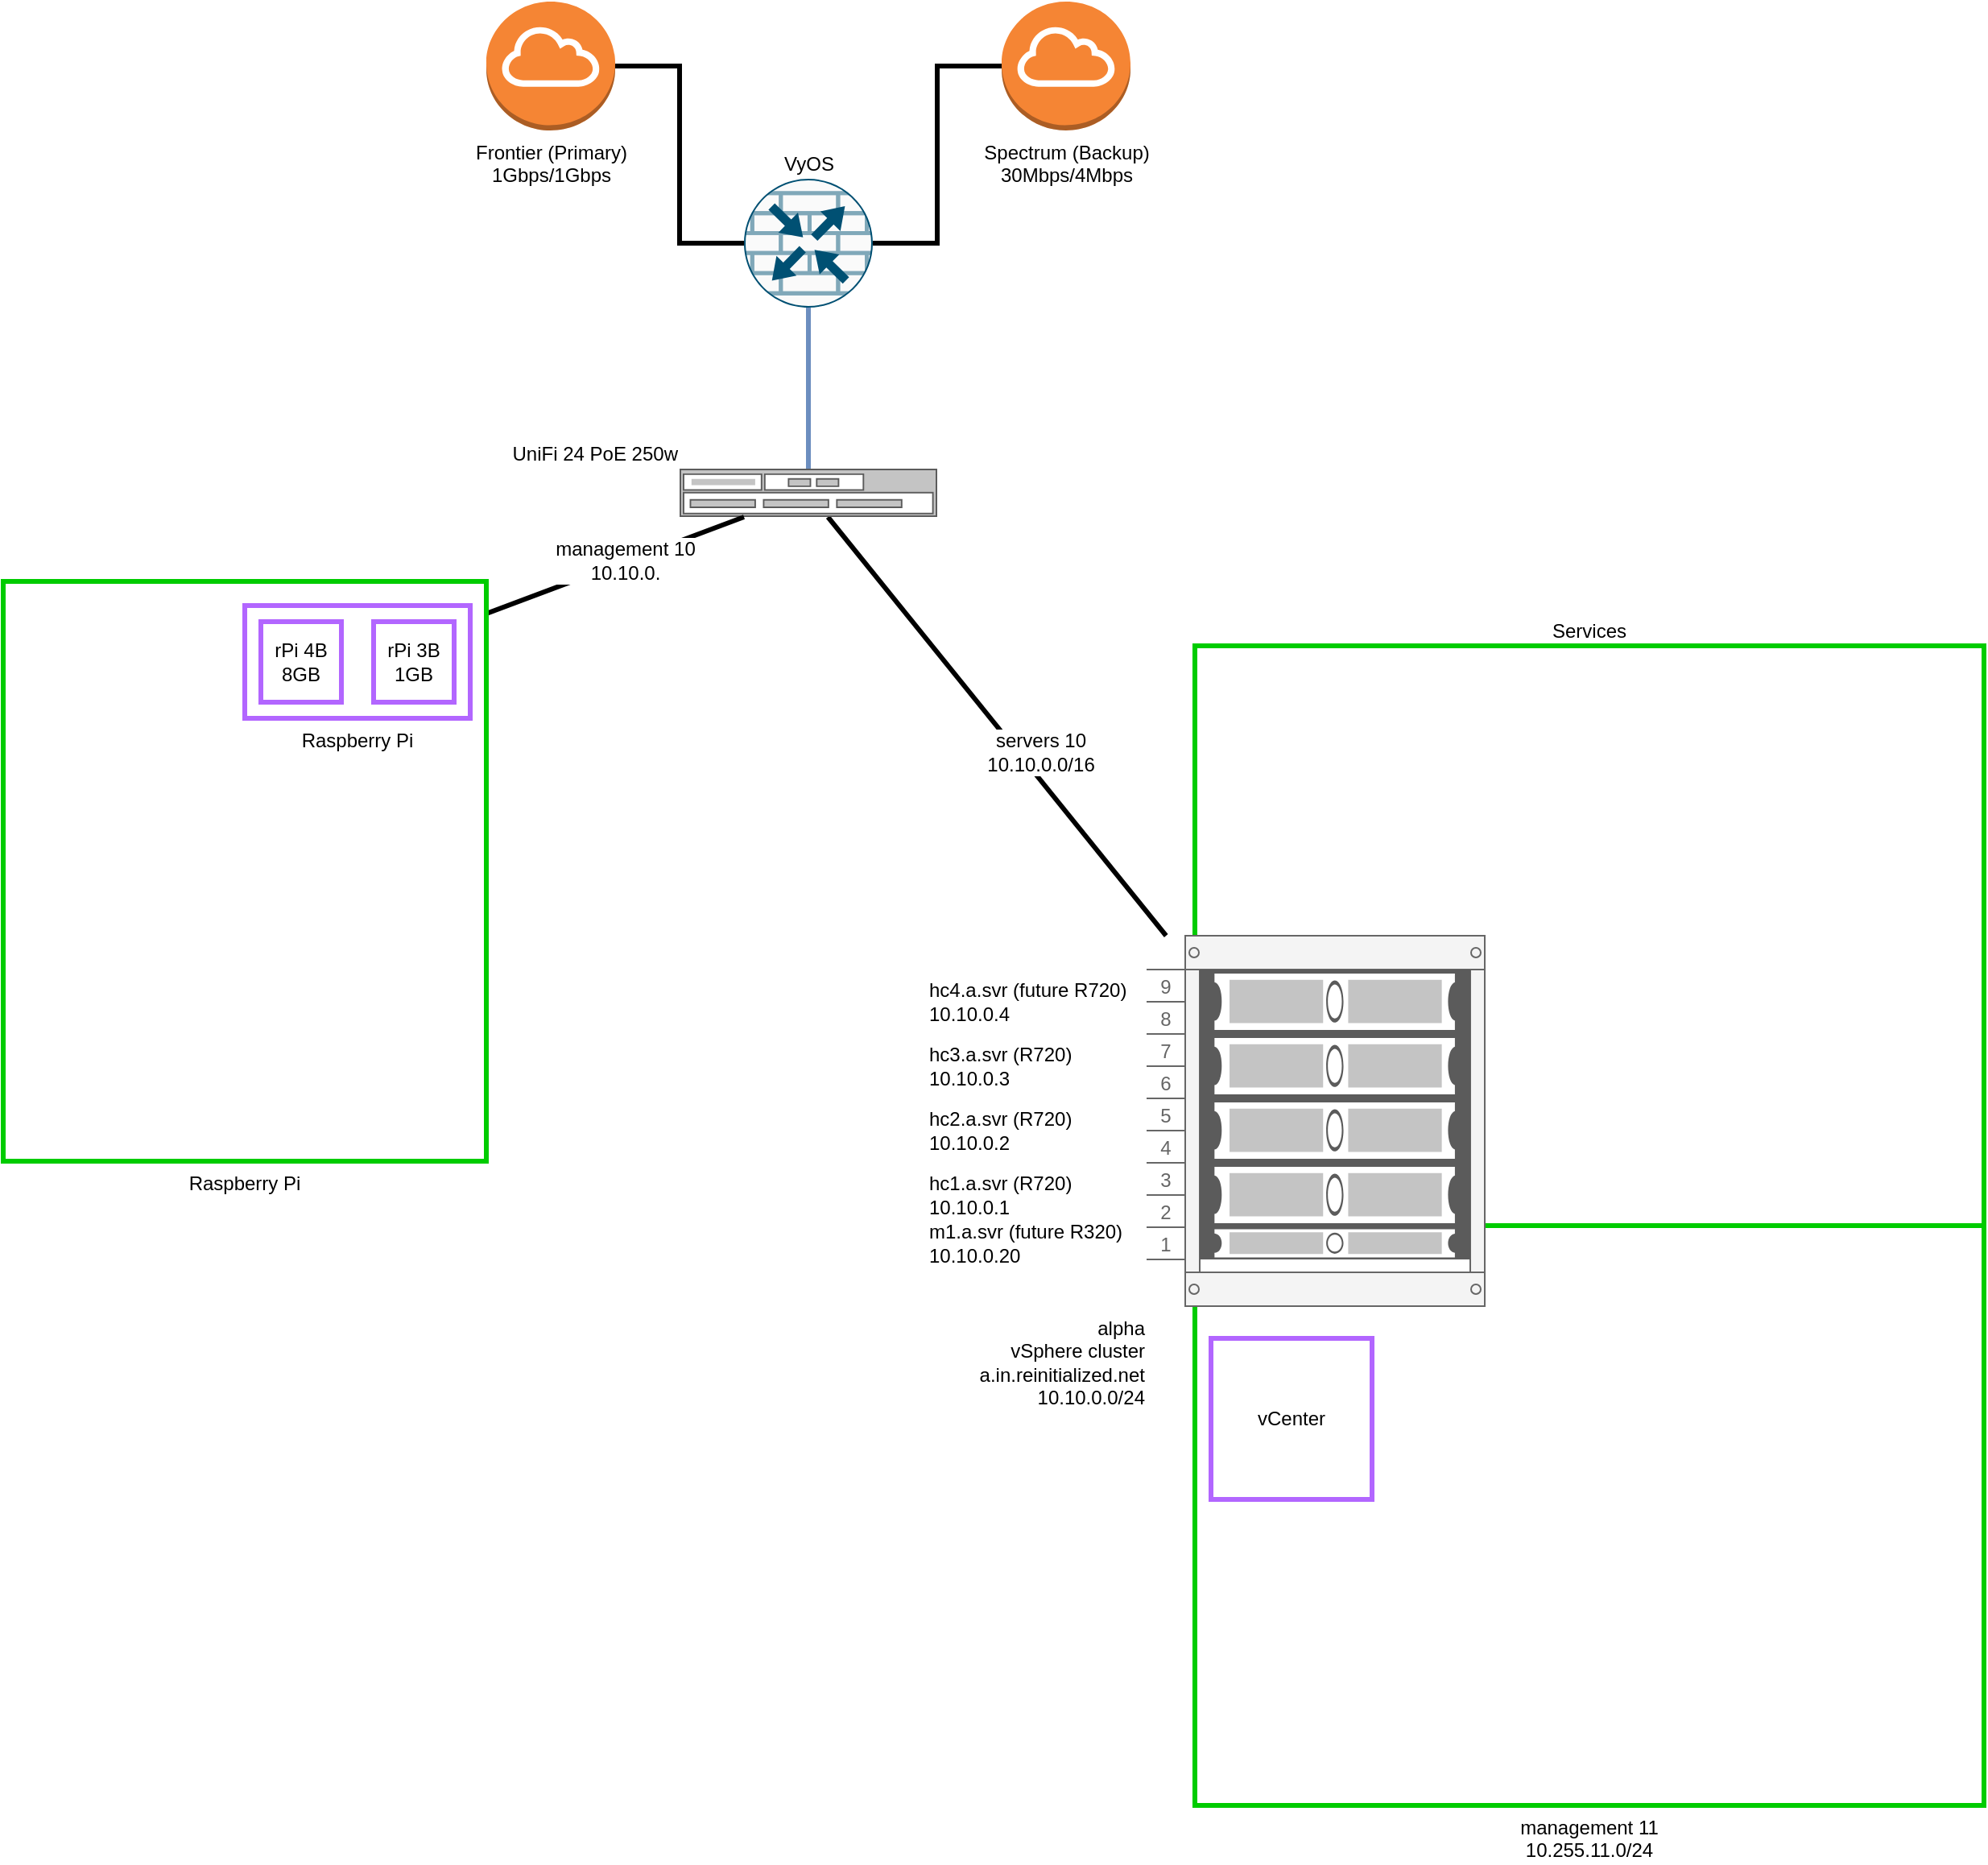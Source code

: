 <mxfile version="14.1.8" type="device"><diagram id="b2H9v9Kq8-YH48wlZnhs" name="Page-1"><mxGraphModel dx="2881" dy="1166" grid="1" gridSize="10" guides="1" tooltips="1" connect="1" arrows="1" fold="1" page="1" pageScale="1" pageWidth="850" pageHeight="1100" math="0" shadow="0"><root><mxCell id="0"/><mxCell id="1" parent="0"/><mxCell id="gfJb6bzFkoz_pPofSRmK-44" value="management 11&lt;br&gt;10.255.11.0/24" style="rounded=0;whiteSpace=wrap;html=1;fontFamily=Helvetica;fontSize=12;strokeWidth=3;labelBackgroundColor=#ffffff;labelPosition=center;verticalLabelPosition=bottom;align=center;verticalAlign=top;strokeColor=#00CC00;" vertex="1" parent="1"><mxGeometry x="560" y="800" width="490" height="360" as="geometry"/></mxCell><mxCell id="gfJb6bzFkoz_pPofSRmK-43" value="Services" style="rounded=0;whiteSpace=wrap;html=1;fontFamily=Helvetica;fontSize=12;strokeWidth=3;labelBackgroundColor=#ffffff;labelPosition=center;verticalLabelPosition=top;align=center;verticalAlign=bottom;strokeColor=#00CC00;" vertex="1" parent="1"><mxGeometry x="560" y="440" width="490" height="360" as="geometry"/></mxCell><mxCell id="gfJb6bzFkoz_pPofSRmK-23" style="edgeStyle=orthogonalEdgeStyle;rounded=0;orthogonalLoop=1;jettySize=auto;html=1;exitX=1;exitY=0.5;exitDx=0;exitDy=0;exitPerimeter=0;entryX=0;entryY=0.5;entryDx=0;entryDy=0;entryPerimeter=0;endArrow=none;endFill=0;strokeWidth=3;" edge="1" parent="1" source="gfJb6bzFkoz_pPofSRmK-2" target="gfJb6bzFkoz_pPofSRmK-4"><mxGeometry relative="1" as="geometry"/></mxCell><mxCell id="gfJb6bzFkoz_pPofSRmK-2" value="Frontier (Primary)&lt;br&gt;1Gbps/1Gbps" style="outlineConnect=0;dashed=0;verticalLabelPosition=bottom;verticalAlign=top;align=center;html=1;shape=mxgraph.aws3.internet_gateway;fillColor=#F58534;gradientColor=none;" vertex="1" parent="1"><mxGeometry x="120" y="40" width="80" height="80" as="geometry"/></mxCell><mxCell id="gfJb6bzFkoz_pPofSRmK-24" style="edgeStyle=orthogonalEdgeStyle;rounded=0;orthogonalLoop=1;jettySize=auto;html=1;exitX=0;exitY=0.5;exitDx=0;exitDy=0;exitPerimeter=0;entryX=1;entryY=0.5;entryDx=0;entryDy=0;entryPerimeter=0;endArrow=none;endFill=0;strokeWidth=3;" edge="1" parent="1" source="gfJb6bzFkoz_pPofSRmK-3" target="gfJb6bzFkoz_pPofSRmK-4"><mxGeometry relative="1" as="geometry"/></mxCell><mxCell id="gfJb6bzFkoz_pPofSRmK-3" value="Spectrum (Backup)&lt;br&gt;30Mbps/4Mbps" style="outlineConnect=0;dashed=0;verticalLabelPosition=bottom;verticalAlign=top;align=center;html=1;shape=mxgraph.aws3.internet_gateway;fillColor=#F58534;gradientColor=none;" vertex="1" parent="1"><mxGeometry x="440" y="40" width="80" height="80" as="geometry"/></mxCell><mxCell id="gfJb6bzFkoz_pPofSRmK-26" style="edgeStyle=orthogonalEdgeStyle;rounded=0;orthogonalLoop=1;jettySize=auto;html=1;exitX=0.5;exitY=1;exitDx=0;exitDy=0;exitPerimeter=0;endArrow=none;endFill=0;strokeWidth=3;fillColor=#dae8fc;strokeColor=#6c8ebf;" edge="1" parent="1" source="gfJb6bzFkoz_pPofSRmK-4" target="gfJb6bzFkoz_pPofSRmK-25"><mxGeometry relative="1" as="geometry"/></mxCell><mxCell id="gfJb6bzFkoz_pPofSRmK-4" value="VyOS" style="points=[[0.5,0,0],[1,0.5,0],[0.5,1,0],[0,0.5,0],[0.145,0.145,0],[0.856,0.145,0],[0.855,0.856,0],[0.145,0.855,0]];verticalLabelPosition=top;html=1;verticalAlign=bottom;aspect=fixed;align=center;pointerEvents=1;shape=mxgraph.cisco19.rect;prIcon=router_with_firewall;fillColor=#FAFAFA;strokeColor=#005073;labelPosition=center;fontStyle=0;fontSize=12;fontFamily=Helvetica;" vertex="1" parent="1"><mxGeometry x="280" y="150" width="80" height="80" as="geometry"/></mxCell><mxCell id="gfJb6bzFkoz_pPofSRmK-31" style="edgeStyle=none;rounded=0;orthogonalLoop=1;jettySize=auto;html=1;endArrow=none;endFill=0;strokeWidth=3;fontFamily=Comic Sans MS;fontSize=12;fontColor=#000000;" edge="1" parent="1" source="gfJb6bzFkoz_pPofSRmK-25" target="gfJb6bzFkoz_pPofSRmK-6"><mxGeometry relative="1" as="geometry"/></mxCell><mxCell id="gfJb6bzFkoz_pPofSRmK-33" value="servers 10&lt;br&gt;10.10.0.0/16" style="edgeLabel;html=1;align=center;verticalAlign=bottom;resizable=0;points=[];fontSize=12;fontFamily=Helvetica;fontColor=#000000;labelPosition=center;verticalLabelPosition=top;" vertex="1" connectable="0" parent="gfJb6bzFkoz_pPofSRmK-31"><mxGeometry x="0.252" relative="1" as="geometry"><mxPoint as="offset"/></mxGeometry></mxCell><mxCell id="gfJb6bzFkoz_pPofSRmK-25" value="UniFi 24 PoE 250w" style="strokeColor=#666666;html=1;labelPosition=left;align=right;spacingLeft=15;shadow=0;dashed=0;outlineConnect=0;shape=mxgraph.rack.general.switches_1;perimeterSpacing=0;verticalLabelPosition=top;verticalAlign=bottom;" vertex="1" parent="1"><mxGeometry x="240" y="330" width="160" height="30" as="geometry"/></mxCell><mxCell id="gfJb6bzFkoz_pPofSRmK-35" style="edgeStyle=none;rounded=0;orthogonalLoop=1;jettySize=auto;html=1;endArrow=none;endFill=0;strokeWidth=3;fontFamily=Helvetica;fontSize=12;fontColor=#000000;" edge="1" parent="1" source="gfJb6bzFkoz_pPofSRmK-28" target="gfJb6bzFkoz_pPofSRmK-25"><mxGeometry relative="1" as="geometry"/></mxCell><mxCell id="gfJb6bzFkoz_pPofSRmK-36" value="management 10&lt;br&gt;10.10.0." style="edgeLabel;html=1;align=center;verticalAlign=middle;resizable=0;points=[];fontSize=12;fontFamily=Helvetica;fontColor=#000000;" vertex="1" connectable="0" parent="gfJb6bzFkoz_pPofSRmK-35"><mxGeometry x="0.139" y="2" relative="1" as="geometry"><mxPoint y="1" as="offset"/></mxGeometry></mxCell><mxCell id="gfJb6bzFkoz_pPofSRmK-40" value="Raspberry Pi" style="rounded=0;whiteSpace=wrap;html=1;fontFamily=Helvetica;fontSize=12;strokeWidth=3;labelBackgroundColor=#ffffff;labelPosition=center;verticalLabelPosition=bottom;align=center;verticalAlign=top;strokeColor=#00CC00;" vertex="1" parent="1"><mxGeometry x="-180" y="400" width="300" height="360" as="geometry"/></mxCell><mxCell id="gfJb6bzFkoz_pPofSRmK-28" value="Raspberry Pi" style="rounded=0;whiteSpace=wrap;html=1;fontFamily=Helvetica;fontSize=12;strokeColor=#B266FF;strokeWidth=3;labelBackgroundColor=#ffffff;labelPosition=center;verticalLabelPosition=bottom;align=center;verticalAlign=top;" vertex="1" parent="1"><mxGeometry x="-30" y="415" width="140" height="70" as="geometry"/></mxCell><mxCell id="gfJb6bzFkoz_pPofSRmK-37" value="rPi 4B&lt;br&gt;8GB" style="whiteSpace=wrap;html=1;aspect=fixed;labelBackgroundColor=#ffffff;strokeColor=#B266FF;strokeWidth=3;fontFamily=Helvetica;fontSize=12;fontColor=#000000;" vertex="1" parent="1"><mxGeometry x="-20" y="425" width="50" height="50" as="geometry"/></mxCell><mxCell id="gfJb6bzFkoz_pPofSRmK-39" value="rPi 3B&lt;br&gt;1GB" style="whiteSpace=wrap;html=1;aspect=fixed;labelBackgroundColor=#ffffff;strokeColor=#B266FF;strokeWidth=3;fontFamily=Helvetica;fontSize=12;fontColor=#000000;" vertex="1" parent="1"><mxGeometry x="50" y="425" width="50" height="50" as="geometry"/></mxCell><mxCell id="gfJb6bzFkoz_pPofSRmK-6" value="alpha&lt;br&gt;vSphere cluster&lt;br&gt;a.in.reinitialized.net&lt;br&gt;10.10.0.0/24" style="strokeColor=#666666;html=1;verticalLabelPosition=bottom;labelBackgroundColor=#ffffff;verticalAlign=top;outlineConnect=0;shadow=0;dashed=0;shape=mxgraph.rackGeneral.container;fillColor2=#f4f4f4;container=1;collapsible=0;childLayout=rack;allowGaps=1;marginLeft=33;marginRight=9;marginTop=21;marginBottom=22;textColor=#666666;numDisp=ascend;labelPosition=left;align=right;" vertex="1" parent="1"><mxGeometry x="530" y="620" width="210" height="230" as="geometry"/></mxCell><mxCell id="gfJb6bzFkoz_pPofSRmK-30" value="hc4.a.svr (future R720)&lt;br&gt;10.10.0.4" style="strokeColor=#666666;html=1;labelPosition=left;align=left;spacingLeft=0;shadow=0;dashed=0;outlineConnect=0;shape=mxgraph.rack.general.1u_rack_server;verticalLabelPosition=middle;verticalAlign=middle;horizontal=1;textDirection=ltr;spacing=0;" vertex="1" parent="gfJb6bzFkoz_pPofSRmK-6"><mxGeometry x="33" y="21" width="168" height="40" as="geometry"/></mxCell><mxCell id="gfJb6bzFkoz_pPofSRmK-10" value="hc3.a.svr (R720)&lt;br&gt;10.10.0.3" style="strokeColor=#666666;html=1;labelPosition=left;align=left;spacingLeft=0;shadow=0;dashed=0;outlineConnect=0;shape=mxgraph.rack.general.1u_rack_server;verticalLabelPosition=middle;verticalAlign=middle;spacing=0;" vertex="1" parent="gfJb6bzFkoz_pPofSRmK-6"><mxGeometry x="33" y="61" width="168" height="40" as="geometry"/></mxCell><mxCell id="gfJb6bzFkoz_pPofSRmK-7" value="m1.a.svr (future R320)&lt;br&gt;10.10.0.20" style="strokeColor=#666666;html=1;labelPosition=left;align=left;spacingLeft=0;shadow=0;dashed=0;outlineConnect=0;shape=mxgraph.rack.general.1u_rack_server;verticalLabelPosition=middle;verticalAlign=middle;spacing=0;" vertex="1" parent="gfJb6bzFkoz_pPofSRmK-6"><mxGeometry x="33" y="181" width="168" height="20" as="geometry"/></mxCell><mxCell id="gfJb6bzFkoz_pPofSRmK-8" value="hc1.a.svr (R720)&lt;br&gt;10.10.0.1" style="strokeColor=#666666;html=1;labelPosition=left;align=left;spacingLeft=0;shadow=0;dashed=0;outlineConnect=0;shape=mxgraph.rack.general.1u_rack_server;verticalLabelPosition=middle;verticalAlign=middle;spacing=0;" vertex="1" parent="gfJb6bzFkoz_pPofSRmK-6"><mxGeometry x="33" y="141" width="168" height="40" as="geometry"/></mxCell><mxCell id="gfJb6bzFkoz_pPofSRmK-9" value="hc2.a.svr (R720)&lt;br&gt;10.10.0.2" style="strokeColor=#666666;html=1;labelPosition=left;align=left;spacingLeft=0;shadow=0;dashed=0;outlineConnect=0;shape=mxgraph.rack.general.1u_rack_server;spacing=0;verticalLabelPosition=middle;verticalAlign=middle;" vertex="1" parent="gfJb6bzFkoz_pPofSRmK-6"><mxGeometry x="33" y="101" width="168" height="40" as="geometry"/></mxCell><mxCell id="gfJb6bzFkoz_pPofSRmK-45" value="vCenter&lt;br&gt;" style="whiteSpace=wrap;html=1;aspect=fixed;labelBackgroundColor=#ffffff;strokeColor=#B266FF;strokeWidth=3;fontFamily=Helvetica;fontSize=12;fontColor=#000000;" vertex="1" parent="1"><mxGeometry x="570" y="870" width="100" height="100" as="geometry"/></mxCell></root></mxGraphModel></diagram></mxfile>